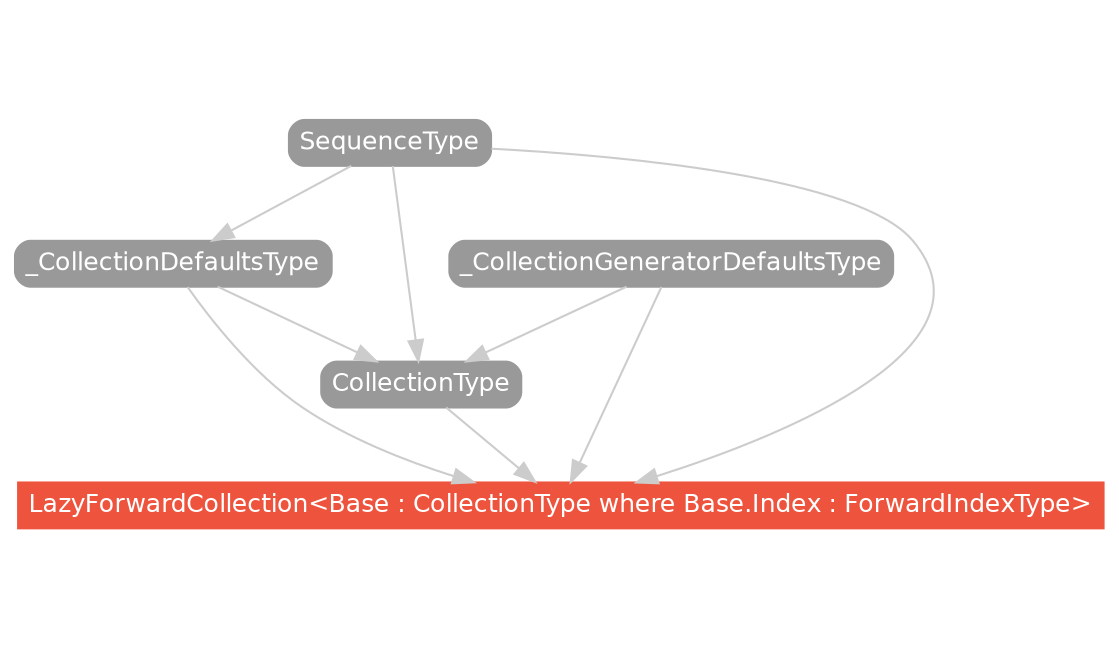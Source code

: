 strict digraph "LazyForwardCollection<Base : CollectionType where Base.Index : ForwardIndexType> - Type Hierarchy - SwiftDoc.org" {
    pad="0.1,0.8"
    node [shape=box, style="filled,rounded", color="#999999", fillcolor="#999999", fontcolor=white, fontname=Helvetica, fontnames="Helvetica,sansserif", fontsize=12, margin="0.07,0.05", height="0.3"]
    edge [color="#cccccc"]
    "CollectionType" [URL="/protocol/CollectionType/"]
    "LazyForwardCollection<Base : CollectionType where Base.Index : ForwardIndexType>" [URL="/type/LazyForwardCollection/", style="filled", fillcolor="#ee543d", color="#ee543d"]
    "SequenceType" [URL="/protocol/SequenceType/"]
    "_CollectionDefaultsType" [URL="/protocol/_CollectionDefaultsType/"]
    "_CollectionGeneratorDefaultsType" [URL="/protocol/_CollectionGeneratorDefaultsType/"]    "CollectionType" -> "LazyForwardCollection<Base : CollectionType where Base.Index : ForwardIndexType>"
    "SequenceType" -> "LazyForwardCollection<Base : CollectionType where Base.Index : ForwardIndexType>"
    "_CollectionDefaultsType" -> "LazyForwardCollection<Base : CollectionType where Base.Index : ForwardIndexType>"
    "_CollectionGeneratorDefaultsType" -> "LazyForwardCollection<Base : CollectionType where Base.Index : ForwardIndexType>"
    "SequenceType" -> "CollectionType"
    "_CollectionDefaultsType" -> "CollectionType"
    "_CollectionGeneratorDefaultsType" -> "CollectionType"
    "SequenceType" -> "_CollectionDefaultsType"
    "SequenceType" -> "_CollectionDefaultsType"
    subgraph Types {
        rank = max; "LazyForwardCollection<Base : CollectionType where Base.Index : ForwardIndexType>";
    }
}